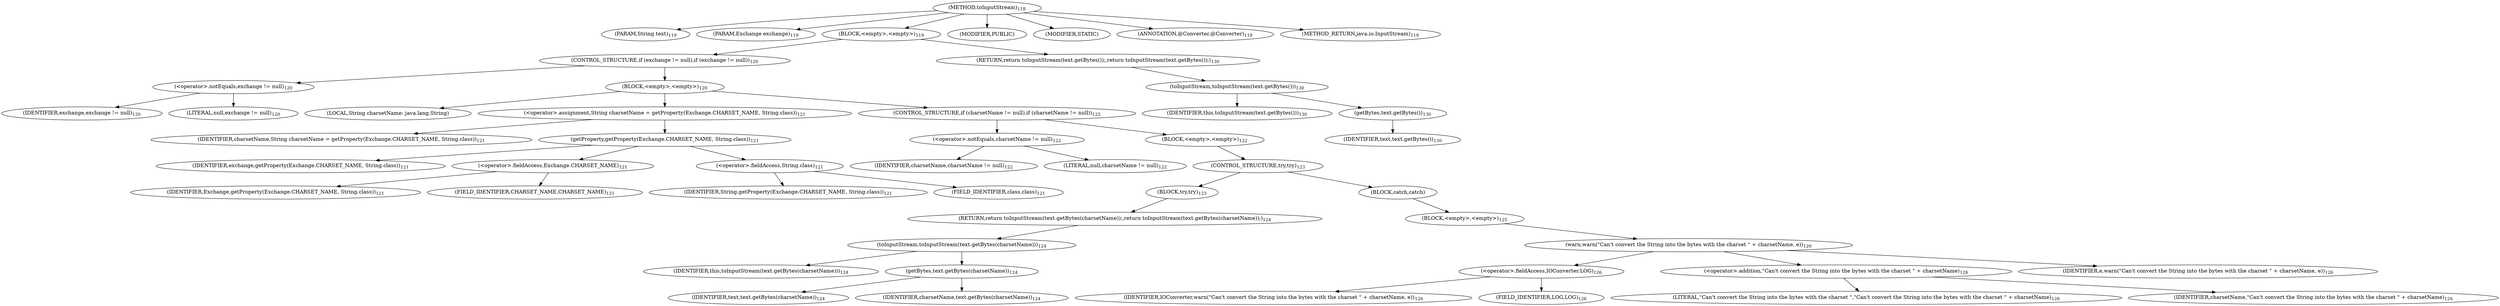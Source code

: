 digraph "toInputStream" {  
"202" [label = <(METHOD,toInputStream)<SUB>118</SUB>> ]
"203" [label = <(PARAM,String text)<SUB>119</SUB>> ]
"204" [label = <(PARAM,Exchange exchange)<SUB>119</SUB>> ]
"205" [label = <(BLOCK,&lt;empty&gt;,&lt;empty&gt;)<SUB>119</SUB>> ]
"206" [label = <(CONTROL_STRUCTURE,if (exchange != null),if (exchange != null))<SUB>120</SUB>> ]
"207" [label = <(&lt;operator&gt;.notEquals,exchange != null)<SUB>120</SUB>> ]
"208" [label = <(IDENTIFIER,exchange,exchange != null)<SUB>120</SUB>> ]
"209" [label = <(LITERAL,null,exchange != null)<SUB>120</SUB>> ]
"210" [label = <(BLOCK,&lt;empty&gt;,&lt;empty&gt;)<SUB>120</SUB>> ]
"211" [label = <(LOCAL,String charsetName: java.lang.String)> ]
"212" [label = <(&lt;operator&gt;.assignment,String charsetName = getProperty(Exchange.CHARSET_NAME, String.class))<SUB>121</SUB>> ]
"213" [label = <(IDENTIFIER,charsetName,String charsetName = getProperty(Exchange.CHARSET_NAME, String.class))<SUB>121</SUB>> ]
"214" [label = <(getProperty,getProperty(Exchange.CHARSET_NAME, String.class))<SUB>121</SUB>> ]
"215" [label = <(IDENTIFIER,exchange,getProperty(Exchange.CHARSET_NAME, String.class))<SUB>121</SUB>> ]
"216" [label = <(&lt;operator&gt;.fieldAccess,Exchange.CHARSET_NAME)<SUB>121</SUB>> ]
"217" [label = <(IDENTIFIER,Exchange,getProperty(Exchange.CHARSET_NAME, String.class))<SUB>121</SUB>> ]
"218" [label = <(FIELD_IDENTIFIER,CHARSET_NAME,CHARSET_NAME)<SUB>121</SUB>> ]
"219" [label = <(&lt;operator&gt;.fieldAccess,String.class)<SUB>121</SUB>> ]
"220" [label = <(IDENTIFIER,String,getProperty(Exchange.CHARSET_NAME, String.class))<SUB>121</SUB>> ]
"221" [label = <(FIELD_IDENTIFIER,class,class)<SUB>121</SUB>> ]
"222" [label = <(CONTROL_STRUCTURE,if (charsetName != null),if (charsetName != null))<SUB>122</SUB>> ]
"223" [label = <(&lt;operator&gt;.notEquals,charsetName != null)<SUB>122</SUB>> ]
"224" [label = <(IDENTIFIER,charsetName,charsetName != null)<SUB>122</SUB>> ]
"225" [label = <(LITERAL,null,charsetName != null)<SUB>122</SUB>> ]
"226" [label = <(BLOCK,&lt;empty&gt;,&lt;empty&gt;)<SUB>122</SUB>> ]
"227" [label = <(CONTROL_STRUCTURE,try,try)<SUB>123</SUB>> ]
"228" [label = <(BLOCK,try,try)<SUB>123</SUB>> ]
"229" [label = <(RETURN,return toInputStream(text.getBytes(charsetName));,return toInputStream(text.getBytes(charsetName));)<SUB>124</SUB>> ]
"230" [label = <(toInputStream,toInputStream(text.getBytes(charsetName)))<SUB>124</SUB>> ]
"231" [label = <(IDENTIFIER,this,toInputStream(text.getBytes(charsetName)))<SUB>124</SUB>> ]
"232" [label = <(getBytes,text.getBytes(charsetName))<SUB>124</SUB>> ]
"233" [label = <(IDENTIFIER,text,text.getBytes(charsetName))<SUB>124</SUB>> ]
"234" [label = <(IDENTIFIER,charsetName,text.getBytes(charsetName))<SUB>124</SUB>> ]
"235" [label = <(BLOCK,catch,catch)> ]
"236" [label = <(BLOCK,&lt;empty&gt;,&lt;empty&gt;)<SUB>125</SUB>> ]
"237" [label = <(warn,warn(&quot;Can't convert the String into the bytes with the charset &quot; + charsetName, e))<SUB>126</SUB>> ]
"238" [label = <(&lt;operator&gt;.fieldAccess,IOConverter.LOG)<SUB>126</SUB>> ]
"239" [label = <(IDENTIFIER,IOConverter,warn(&quot;Can't convert the String into the bytes with the charset &quot; + charsetName, e))<SUB>126</SUB>> ]
"240" [label = <(FIELD_IDENTIFIER,LOG,LOG)<SUB>126</SUB>> ]
"241" [label = <(&lt;operator&gt;.addition,&quot;Can't convert the String into the bytes with the charset &quot; + charsetName)<SUB>126</SUB>> ]
"242" [label = <(LITERAL,&quot;Can't convert the String into the bytes with the charset &quot;,&quot;Can't convert the String into the bytes with the charset &quot; + charsetName)<SUB>126</SUB>> ]
"243" [label = <(IDENTIFIER,charsetName,&quot;Can't convert the String into the bytes with the charset &quot; + charsetName)<SUB>126</SUB>> ]
"244" [label = <(IDENTIFIER,e,warn(&quot;Can't convert the String into the bytes with the charset &quot; + charsetName, e))<SUB>126</SUB>> ]
"245" [label = <(RETURN,return toInputStream(text.getBytes());,return toInputStream(text.getBytes());)<SUB>130</SUB>> ]
"246" [label = <(toInputStream,toInputStream(text.getBytes()))<SUB>130</SUB>> ]
"247" [label = <(IDENTIFIER,this,toInputStream(text.getBytes()))<SUB>130</SUB>> ]
"248" [label = <(getBytes,text.getBytes())<SUB>130</SUB>> ]
"249" [label = <(IDENTIFIER,text,text.getBytes())<SUB>130</SUB>> ]
"250" [label = <(MODIFIER,PUBLIC)> ]
"251" [label = <(MODIFIER,STATIC)> ]
"252" [label = <(ANNOTATION,@Converter,@Converter)<SUB>118</SUB>> ]
"253" [label = <(METHOD_RETURN,java.io.InputStream)<SUB>119</SUB>> ]
  "202" -> "203" 
  "202" -> "204" 
  "202" -> "205" 
  "202" -> "250" 
  "202" -> "251" 
  "202" -> "252" 
  "202" -> "253" 
  "205" -> "206" 
  "205" -> "245" 
  "206" -> "207" 
  "206" -> "210" 
  "207" -> "208" 
  "207" -> "209" 
  "210" -> "211" 
  "210" -> "212" 
  "210" -> "222" 
  "212" -> "213" 
  "212" -> "214" 
  "214" -> "215" 
  "214" -> "216" 
  "214" -> "219" 
  "216" -> "217" 
  "216" -> "218" 
  "219" -> "220" 
  "219" -> "221" 
  "222" -> "223" 
  "222" -> "226" 
  "223" -> "224" 
  "223" -> "225" 
  "226" -> "227" 
  "227" -> "228" 
  "227" -> "235" 
  "228" -> "229" 
  "229" -> "230" 
  "230" -> "231" 
  "230" -> "232" 
  "232" -> "233" 
  "232" -> "234" 
  "235" -> "236" 
  "236" -> "237" 
  "237" -> "238" 
  "237" -> "241" 
  "237" -> "244" 
  "238" -> "239" 
  "238" -> "240" 
  "241" -> "242" 
  "241" -> "243" 
  "245" -> "246" 
  "246" -> "247" 
  "246" -> "248" 
  "248" -> "249" 
}
